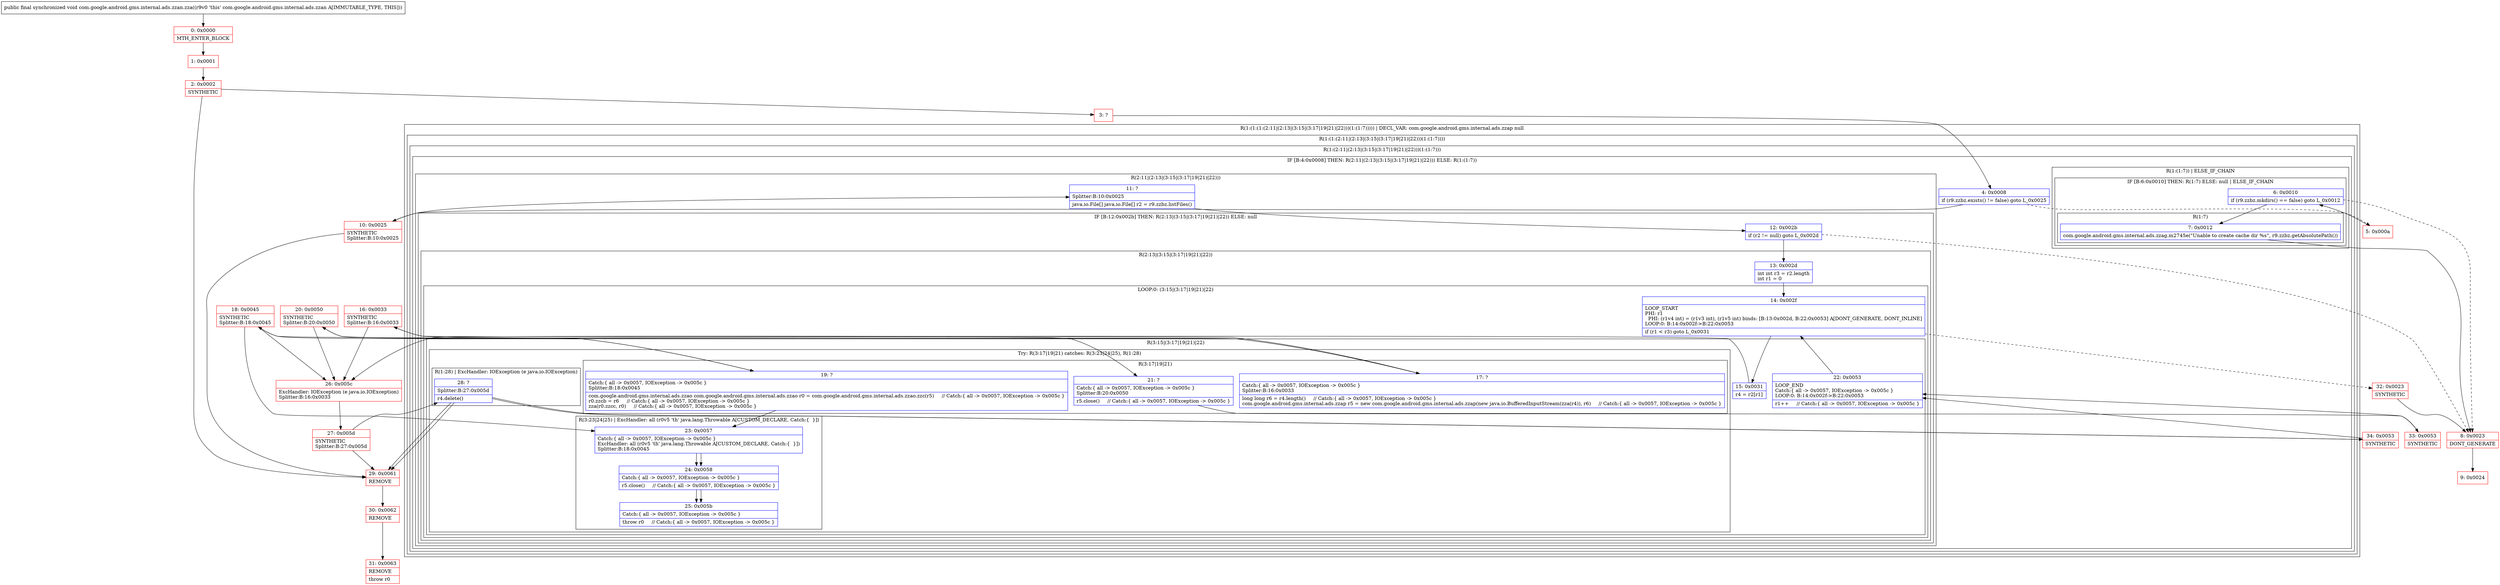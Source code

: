 digraph "CFG forcom.google.android.gms.internal.ads.zzan.zza()V" {
subgraph cluster_Region_1388393519 {
label = "R(1:(1:(1:(2:11|(2:13|(3:15|(3:17|19|21)|22)))(1:(1:7))))) | DECL_VAR: com.google.android.gms.internal.ads.zzap null\l";
node [shape=record,color=blue];
subgraph cluster_Region_423835281 {
label = "R(1:(1:(2:11|(2:13|(3:15|(3:17|19|21)|22)))(1:(1:7))))";
node [shape=record,color=blue];
subgraph cluster_Region_231116934 {
label = "R(1:(2:11|(2:13|(3:15|(3:17|19|21)|22)))(1:(1:7)))";
node [shape=record,color=blue];
subgraph cluster_IfRegion_1316626024 {
label = "IF [B:4:0x0008] THEN: R(2:11|(2:13|(3:15|(3:17|19|21)|22))) ELSE: R(1:(1:7))";
node [shape=record,color=blue];
Node_4 [shape=record,label="{4\:\ 0x0008|if (r9.zzbz.exists() != false) goto L_0x0025\l}"];
subgraph cluster_Region_1474519731 {
label = "R(2:11|(2:13|(3:15|(3:17|19|21)|22)))";
node [shape=record,color=blue];
Node_11 [shape=record,label="{11\:\ ?|Splitter:B:10:0x0025\l|java.io.File[] java.io.File[] r2 = r9.zzbz.listFiles()\l}"];
subgraph cluster_IfRegion_849326803 {
label = "IF [B:12:0x002b] THEN: R(2:13|(3:15|(3:17|19|21)|22)) ELSE: null";
node [shape=record,color=blue];
Node_12 [shape=record,label="{12\:\ 0x002b|if (r2 != null) goto L_0x002d\l}"];
subgraph cluster_Region_179686652 {
label = "R(2:13|(3:15|(3:17|19|21)|22))";
node [shape=record,color=blue];
Node_13 [shape=record,label="{13\:\ 0x002d|int int r3 = r2.length\lint r1 = 0\l}"];
subgraph cluster_LoopRegion_356592580 {
label = "LOOP:0: (3:15|(3:17|19|21)|22)";
node [shape=record,color=blue];
Node_14 [shape=record,label="{14\:\ 0x002f|LOOP_START\lPHI: r1 \l  PHI: (r1v4 int) = (r1v3 int), (r1v5 int) binds: [B:13:0x002d, B:22:0x0053] A[DONT_GENERATE, DONT_INLINE]\lLOOP:0: B:14:0x002f\-\>B:22:0x0053\l|if (r1 \< r3) goto L_0x0031\l}"];
subgraph cluster_Region_279177027 {
label = "R(3:15|(3:17|19|21)|22)";
node [shape=record,color=blue];
Node_15 [shape=record,label="{15\:\ 0x0031|r4 = r2[r1]\l}"];
subgraph cluster_TryCatchRegion_364277827 {
label = "Try: R(3:17|19|21) catches: R(3:23|24|25), R(1:28)";
node [shape=record,color=blue];
subgraph cluster_Region_1553594654 {
label = "R(3:17|19|21)";
node [shape=record,color=blue];
Node_17 [shape=record,label="{17\:\ ?|Catch:\{ all \-\> 0x0057, IOException \-\> 0x005c \}\lSplitter:B:16:0x0033\l|long long r6 = r4.length()     \/\/ Catch:\{ all \-\> 0x0057, IOException \-\> 0x005c \}\lcom.google.android.gms.internal.ads.zzap r5 = new com.google.android.gms.internal.ads.zzap(new java.io.BufferedInputStream(zza(r4)), r6)     \/\/ Catch:\{ all \-\> 0x0057, IOException \-\> 0x005c \}\l}"];
Node_19 [shape=record,label="{19\:\ ?|Catch:\{ all \-\> 0x0057, IOException \-\> 0x005c \}\lSplitter:B:18:0x0045\l|com.google.android.gms.internal.ads.zzao com.google.android.gms.internal.ads.zzao r0 = com.google.android.gms.internal.ads.zzao.zzc(r5)     \/\/ Catch:\{ all \-\> 0x0057, IOException \-\> 0x005c \}\lr0.zzcb = r6     \/\/ Catch:\{ all \-\> 0x0057, IOException \-\> 0x005c \}\lzza(r0.zzcc, r0)     \/\/ Catch:\{ all \-\> 0x0057, IOException \-\> 0x005c \}\l}"];
Node_21 [shape=record,label="{21\:\ ?|Catch:\{ all \-\> 0x0057, IOException \-\> 0x005c \}\lSplitter:B:20:0x0050\l|r5.close()     \/\/ Catch:\{ all \-\> 0x0057, IOException \-\> 0x005c \}\l}"];
}
subgraph cluster_Region_333435252 {
label = "R(3:23|24|25) | ExcHandler: all (r0v5 'th' java.lang.Throwable A[CUSTOM_DECLARE, Catch:\{  \}])\l";
node [shape=record,color=blue];
Node_23 [shape=record,label="{23\:\ 0x0057|Catch:\{ all \-\> 0x0057, IOException \-\> 0x005c \}\lExcHandler: all (r0v5 'th' java.lang.Throwable A[CUSTOM_DECLARE, Catch:\{  \}])\lSplitter:B:18:0x0045\l}"];
Node_24 [shape=record,label="{24\:\ 0x0058|Catch:\{ all \-\> 0x0057, IOException \-\> 0x005c \}\l|r5.close()     \/\/ Catch:\{ all \-\> 0x0057, IOException \-\> 0x005c \}\l}"];
Node_25 [shape=record,label="{25\:\ 0x005b|Catch:\{ all \-\> 0x0057, IOException \-\> 0x005c \}\l|throw r0     \/\/ Catch:\{ all \-\> 0x0057, IOException \-\> 0x005c \}\l}"];
}
subgraph cluster_Region_743276755 {
label = "R(1:28) | ExcHandler: IOException (e java.io.IOException)\l";
node [shape=record,color=blue];
Node_28 [shape=record,label="{28\:\ ?|Splitter:B:27:0x005d\l|r4.delete()\l}"];
}
}
Node_22 [shape=record,label="{22\:\ 0x0053|LOOP_END\lCatch:\{ all \-\> 0x0057, IOException \-\> 0x005c \}\lLOOP:0: B:14:0x002f\-\>B:22:0x0053\l|r1++     \/\/ Catch:\{ all \-\> 0x0057, IOException \-\> 0x005c \}\l}"];
}
}
}
}
}
subgraph cluster_Region_853168748 {
label = "R(1:(1:7)) | ELSE_IF_CHAIN\l";
node [shape=record,color=blue];
subgraph cluster_IfRegion_777601272 {
label = "IF [B:6:0x0010] THEN: R(1:7) ELSE: null | ELSE_IF_CHAIN\l";
node [shape=record,color=blue];
Node_6 [shape=record,label="{6\:\ 0x0010|if (r9.zzbz.mkdirs() == false) goto L_0x0012\l}"];
subgraph cluster_Region_139135256 {
label = "R(1:7)";
node [shape=record,color=blue];
Node_7 [shape=record,label="{7\:\ 0x0012|com.google.android.gms.internal.ads.zzag.m2745e(\"Unable to create cache dir %s\", r9.zzbz.getAbsolutePath())\l}"];
}
}
}
}
}
}
}
subgraph cluster_Region_333435252 {
label = "R(3:23|24|25) | ExcHandler: all (r0v5 'th' java.lang.Throwable A[CUSTOM_DECLARE, Catch:\{  \}])\l";
node [shape=record,color=blue];
Node_23 [shape=record,label="{23\:\ 0x0057|Catch:\{ all \-\> 0x0057, IOException \-\> 0x005c \}\lExcHandler: all (r0v5 'th' java.lang.Throwable A[CUSTOM_DECLARE, Catch:\{  \}])\lSplitter:B:18:0x0045\l}"];
Node_24 [shape=record,label="{24\:\ 0x0058|Catch:\{ all \-\> 0x0057, IOException \-\> 0x005c \}\l|r5.close()     \/\/ Catch:\{ all \-\> 0x0057, IOException \-\> 0x005c \}\l}"];
Node_25 [shape=record,label="{25\:\ 0x005b|Catch:\{ all \-\> 0x0057, IOException \-\> 0x005c \}\l|throw r0     \/\/ Catch:\{ all \-\> 0x0057, IOException \-\> 0x005c \}\l}"];
}
subgraph cluster_Region_743276755 {
label = "R(1:28) | ExcHandler: IOException (e java.io.IOException)\l";
node [shape=record,color=blue];
Node_28 [shape=record,label="{28\:\ ?|Splitter:B:27:0x005d\l|r4.delete()\l}"];
}
Node_0 [shape=record,color=red,label="{0\:\ 0x0000|MTH_ENTER_BLOCK\l}"];
Node_1 [shape=record,color=red,label="{1\:\ 0x0001}"];
Node_2 [shape=record,color=red,label="{2\:\ 0x0002|SYNTHETIC\l}"];
Node_3 [shape=record,color=red,label="{3\:\ ?}"];
Node_5 [shape=record,color=red,label="{5\:\ 0x000a}"];
Node_8 [shape=record,color=red,label="{8\:\ 0x0023|DONT_GENERATE\l}"];
Node_9 [shape=record,color=red,label="{9\:\ 0x0024}"];
Node_10 [shape=record,color=red,label="{10\:\ 0x0025|SYNTHETIC\lSplitter:B:10:0x0025\l}"];
Node_16 [shape=record,color=red,label="{16\:\ 0x0033|SYNTHETIC\lSplitter:B:16:0x0033\l}"];
Node_18 [shape=record,color=red,label="{18\:\ 0x0045|SYNTHETIC\lSplitter:B:18:0x0045\l}"];
Node_20 [shape=record,color=red,label="{20\:\ 0x0050|SYNTHETIC\lSplitter:B:20:0x0050\l}"];
Node_26 [shape=record,color=red,label="{26\:\ 0x005c|ExcHandler: IOException (e java.io.IOException)\lSplitter:B:16:0x0033\l}"];
Node_27 [shape=record,color=red,label="{27\:\ 0x005d|SYNTHETIC\lSplitter:B:27:0x005d\l}"];
Node_29 [shape=record,color=red,label="{29\:\ 0x0061|REMOVE\l}"];
Node_30 [shape=record,color=red,label="{30\:\ 0x0062|REMOVE\l}"];
Node_31 [shape=record,color=red,label="{31\:\ 0x0063|REMOVE\l|throw r0\l}"];
Node_32 [shape=record,color=red,label="{32\:\ 0x0023|SYNTHETIC\l}"];
Node_33 [shape=record,color=red,label="{33\:\ 0x0053|SYNTHETIC\l}"];
Node_34 [shape=record,color=red,label="{34\:\ 0x0053|SYNTHETIC\l}"];
MethodNode[shape=record,label="{public final synchronized void com.google.android.gms.internal.ads.zzan.zza((r9v0 'this' com.google.android.gms.internal.ads.zzan A[IMMUTABLE_TYPE, THIS])) }"];
MethodNode -> Node_0;
Node_4 -> Node_5[style=dashed];
Node_4 -> Node_10;
Node_11 -> Node_12;
Node_12 -> Node_8[style=dashed];
Node_12 -> Node_13;
Node_13 -> Node_14;
Node_14 -> Node_15;
Node_14 -> Node_32[style=dashed];
Node_15 -> Node_16;
Node_17 -> Node_18;
Node_17 -> Node_26;
Node_19 -> Node_20;
Node_19 -> Node_23;
Node_21 -> Node_33;
Node_23 -> Node_24;
Node_24 -> Node_25;
Node_28 -> Node_29;
Node_28 -> Node_34;
Node_22 -> Node_14;
Node_6 -> Node_7;
Node_6 -> Node_8[style=dashed];
Node_7 -> Node_8;
Node_23 -> Node_24;
Node_24 -> Node_25;
Node_28 -> Node_29;
Node_28 -> Node_34;
Node_0 -> Node_1;
Node_1 -> Node_2;
Node_2 -> Node_3;
Node_2 -> Node_29;
Node_3 -> Node_4;
Node_5 -> Node_6;
Node_8 -> Node_9;
Node_10 -> Node_11;
Node_10 -> Node_29;
Node_16 -> Node_17;
Node_16 -> Node_26;
Node_18 -> Node_19;
Node_18 -> Node_23;
Node_18 -> Node_26;
Node_20 -> Node_21;
Node_20 -> Node_26;
Node_26 -> Node_27;
Node_27 -> Node_28;
Node_27 -> Node_29;
Node_29 -> Node_30;
Node_30 -> Node_31;
Node_32 -> Node_8;
Node_33 -> Node_22;
Node_34 -> Node_22;
}

